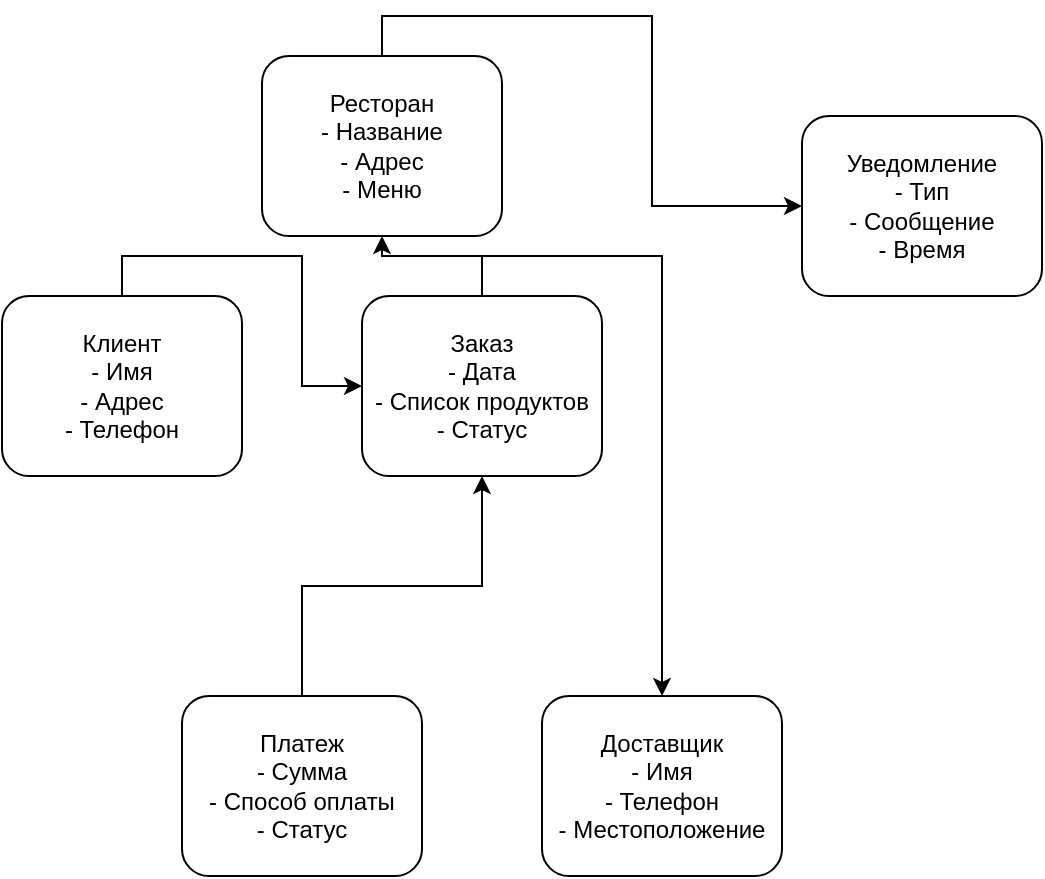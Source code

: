 <mxfile>
    <diagram name="Page-1" id="0">
        <mxGraphModel dx="1254" dy="1996" grid="1" gridSize="10" guides="1" tooltips="1" connect="1" arrows="1" fold="1" page="1" pageScale="1" pageWidth="827" pageHeight="1169" math="0" shadow="0">
            <root>
                <mxCell id="0"/>
                <mxCell id="1" parent="0"/>
                <mxCell id="2" value="Клиент&#xa;- Имя&#xa;- Адрес&#xa;- Телефон" style="shape=rectangle;whiteSpace=wrap;html=1;rounded=1;fillColor=#ffffff;strokeColor=#000000;verticalLabelPosition=middle;align=center;verticalAlign=middle;" parent="1" vertex="1">
                    <mxGeometry x="60" y="60" width="120" height="90" as="geometry"/>
                </mxCell>
                <mxCell id="3" value="Заказ&#xa;- Дата&#xa;- Список продуктов&#xa;- Статус" style="shape=rectangle;whiteSpace=wrap;html=1;rounded=1;fillColor=#ffffff;strokeColor=#000000;verticalLabelPosition=middle;align=center;verticalAlign=middle;" parent="1" vertex="1">
                    <mxGeometry x="240" y="60" width="120" height="90" as="geometry"/>
                </mxCell>
                <mxCell id="4" value="Ресторан&#xa;- Название&#xa;- Адрес&#xa;- Меню" style="shape=rectangle;whiteSpace=wrap;html=1;rounded=1;fillColor=#ffffff;strokeColor=#000000;verticalLabelPosition=middle;align=center;verticalAlign=middle;" parent="1" vertex="1">
                    <mxGeometry x="190" y="-60" width="120" height="90" as="geometry"/>
                </mxCell>
                <mxCell id="5" value="Доставщик&#xa;- Имя&#xa;- Телефон&#xa;- Местоположение" style="shape=rectangle;whiteSpace=wrap;html=1;rounded=1;fillColor=#ffffff;strokeColor=#000000;verticalLabelPosition=middle;align=center;verticalAlign=middle;" parent="1" vertex="1">
                    <mxGeometry x="330" y="260" width="120" height="90" as="geometry"/>
                </mxCell>
                <mxCell id="6" value="Платеж&#xa;- Сумма&#xa;- Способ оплаты&#xa;- Статус" style="shape=rectangle;whiteSpace=wrap;html=1;rounded=1;fillColor=#ffffff;strokeColor=#000000;verticalLabelPosition=middle;align=center;verticalAlign=middle;" parent="1" vertex="1">
                    <mxGeometry x="150" y="260" width="120" height="90" as="geometry"/>
                </mxCell>
                <mxCell id="7" value="Уведомление&#xa;- Тип&#xa;- Сообщение&#xa;- Время" style="shape=rectangle;whiteSpace=wrap;html=1;rounded=1;fillColor=#ffffff;strokeColor=#000000;verticalLabelPosition=middle;align=center;verticalAlign=middle;" parent="1" vertex="1">
                    <mxGeometry x="460" y="-30" width="120" height="90" as="geometry"/>
                </mxCell>
                <mxCell id="8" style="edgeStyle=orthogonalEdgeStyle;rounded=0;orthogonalLoop=1;jettySize=auto;html=1;exitX=0.5;exitY=0;exitDx=0;exitDy=0" parent="1" source="2" target="3" edge="1">
                    <mxGeometry relative="1" as="geometry"/>
                </mxCell>
                <mxCell id="9" style="edgeStyle=orthogonalEdgeStyle;rounded=0;orthogonalLoop=1;jettySize=auto;html=1;exitX=0.5;exitY=0;exitDx=0;exitDy=0" parent="1" source="3" target="4" edge="1">
                    <mxGeometry relative="1" as="geometry"/>
                </mxCell>
                <mxCell id="10" style="edgeStyle=orthogonalEdgeStyle;rounded=0;orthogonalLoop=1;jettySize=auto;html=1;exitX=0.5;exitY=0;exitDx=0;exitDy=0" parent="1" source="3" target="5" edge="1">
                    <mxGeometry relative="1" as="geometry"/>
                </mxCell>
                <mxCell id="11" style="edgeStyle=orthogonalEdgeStyle;rounded=0;orthogonalLoop=1;jettySize=auto;html=1;exitX=0.5;exitY=0;exitDx=0;exitDy=0" parent="1" source="6" target="3" edge="1">
                    <mxGeometry relative="1" as="geometry"/>
                </mxCell>
                <mxCell id="12" style="edgeStyle=orthogonalEdgeStyle;rounded=0;orthogonalLoop=1;jettySize=auto;html=1;exitX=0.5;exitY=0;exitDx=0;exitDy=0" parent="1" source="4" target="7" edge="1">
                    <mxGeometry relative="1" as="geometry"/>
                </mxCell>
            </root>
        </mxGraphModel>
    </diagram>
</mxfile>